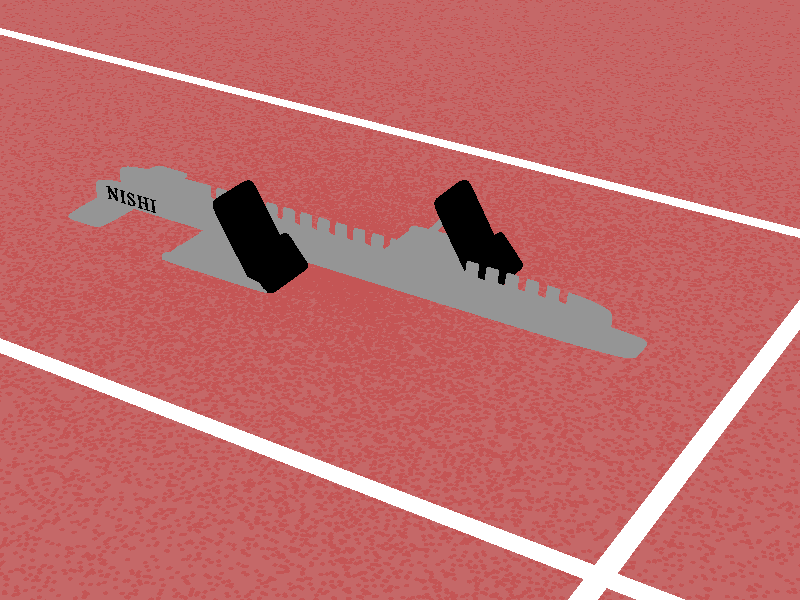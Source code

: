 #include "colors.inc" 
#include "shapes.inc"
#include "woods.inc"
#include "metals.inc"
#include "stones.inc"
#include "textures.inc"
 
camera{
    location <20,20,-30>  
    look_at<2, 0, -1>
    angle 30
} 
 
light_source{ y*1000 
    color 3*White
    rotate <-60, 0, 30>   
}

object{
    Plane_XZ
    pigment{color Firebrick}     
}

box{
    <100, 0.01, 8>, <-100, -0.01, 8.5>
    pigment{color White}
}

box{
    <100, 0.01, -8>, <-100, -0.01, -8.5>
    pigment{color White}
}

box{
    <11, 0.01, 10>, <11.5, -0.01, -10>
    pigment{color White}
}

#declare r1 = seed(123);
#declare r2 = seed(0);
#declare r3 = seed(987);
#declare cnt = -50;
#while (cnt <= 50)
    object{
        superellipsoid{
            <0.7, 0.7>
            scale <0.05, 0.002, 0.05>
            translate <rand(r1)*cnt, 0.001*rand(r2), rand(r3)*cnt>
            pigment{color Scarlet}
        }
    } 
    object{
        superellipsoid{
            <0.7, 0.7>
            scale <0.05, 0.002, 0.05>
            translate <rand(r1)*cnt, 0.001*rand(r2), -rand(r3)*cnt>
            pigment{color Scarlet}
        }
    }
    #declare cnt = cnt + 0.002;
#end

#declare Side=
    superellipsoid{
        <0.4, 0.4>
        scale <8.2, 0.6, 0.07>
    }

#declare Smallside=
    superellipsoid{
        <0.4, 0.4>
        scale <0.9, 0.4, 0.05>
    }

#declare Stick=
    superellipsoid{
            <0.2, 0.2>
            scale <0.7, 0.07, 0.1>
            rotate z*50
            translate <-3.25, 1.1, -2.3>
        }

#declare Foot=
    union{
        difference{
            union{
                object{
                    superellipsoid{
                        <0.1, 0.1>
                        scale <1.8, 0.09, 1>
                        translate <-3, 0, -1.6>
                    }
                }
                object{
                    Smallside
                    translate <-3.7, 0, -2.2>
                }
                object{
                    Smallside
                    translate <-3.7, 0, -1.2>
                }
                object{
                    superellipsoid{
                        <0.2, 0.2>
                        scale <1.4, 0.1, 0.85>
                        rotate z*-60
                        translate <-2.3, 1, -1.6>
                        pigment {color Black}
                    }
                }
                object{
                    superellipsoid{
                        <0.2, 0.2>
                        scale <0.6, 0.1, 0.9>
                        rotate z*-50
                        translate <-1.5, 0.4, -1.65>
                        pigment {color Mica}
                    }
                }
                object{
                    superellipsoid{
                        <0.4, 0.4>
                        scale <1.7, 0.3, 0.05>
                        translate <-3.1, 0, -2.56>
                    }
                }
                object{
                    superellipsoid{
                        <0.4, 0.4>
                        scale <1.7, 0.3, 0.05>
                        translate <-3.1, 0, -0.76>
                    }
                }                
            }
            #declare m = 0;
            #while (m < 4)
                object{
                    superellipsoid{
                        <0.5, 0.5>
                        scale <0.08, 0.14, 0.8>
                        rotate z*-5
                        translate <-3.2-0.35*m, 0.3, -1.6>
                        }
                    }
                #declare m = m + 1;
            #end
        }
        object{
            superellipsoid{
                <1, 0.25>
                scale <0.1, 0.1, 0.7>
                translate <-4, 0.25, -1.6>
            }
        }
        object {
            Stick
        }
        object{
            Stick
            translate<0, 0, 0.8>
        }
    }    
 
union{
    difference{
        union{
            object{
                superellipsoid{
                    <0.25, 0.25>
                    scale <8.5, 0.05, 0.6>
                    translate <0, 0.04, 0>
                }
            }
            object{
                superellipsoid{
                    <0.25, 0.25>
                    scale <0.7, 0.05, 2.1>
                    translate <-8.2, 0, 0>
                }
            }
            object{
                Side
                translate<-0.8, 0.2, -0.54>
            }
            object{    
                Side
                translate <-0.8, 0.2, 0.54>
            }
            object{
                text{
                    ttf "timrom.ttf", 
                    "NISHI",
                    0.05, x*0.1
                    scale <0.6, 0.6, 0>
                    translate <-8.5, 0.1, -0.64>
                    pigment{color Black}
                }
            }
        }
        #declare n = -9;
        #while (n < 11)
            object{
                superellipsoid{
                    <0.25, 0.25>
                    scale <0.15, 0.3, 0.63>
                    rotate z*-5
                    translate <0.6*n, 0.6, 0>
                }
            }
            #declare n = n + 1;
        #end
    }
    object{
        superellipsoid{
            <0.3, 0.3>
            scale <0.41, 0.35, 0.1>
            translate <2.35, 0.66, 0.55>
        }
    }
    object{
        Foot
    }
    object{
        Foot
        translate <5, 0, 3.15>
    }
    texture {finish{Dull} pigment {Gray30}}
}
